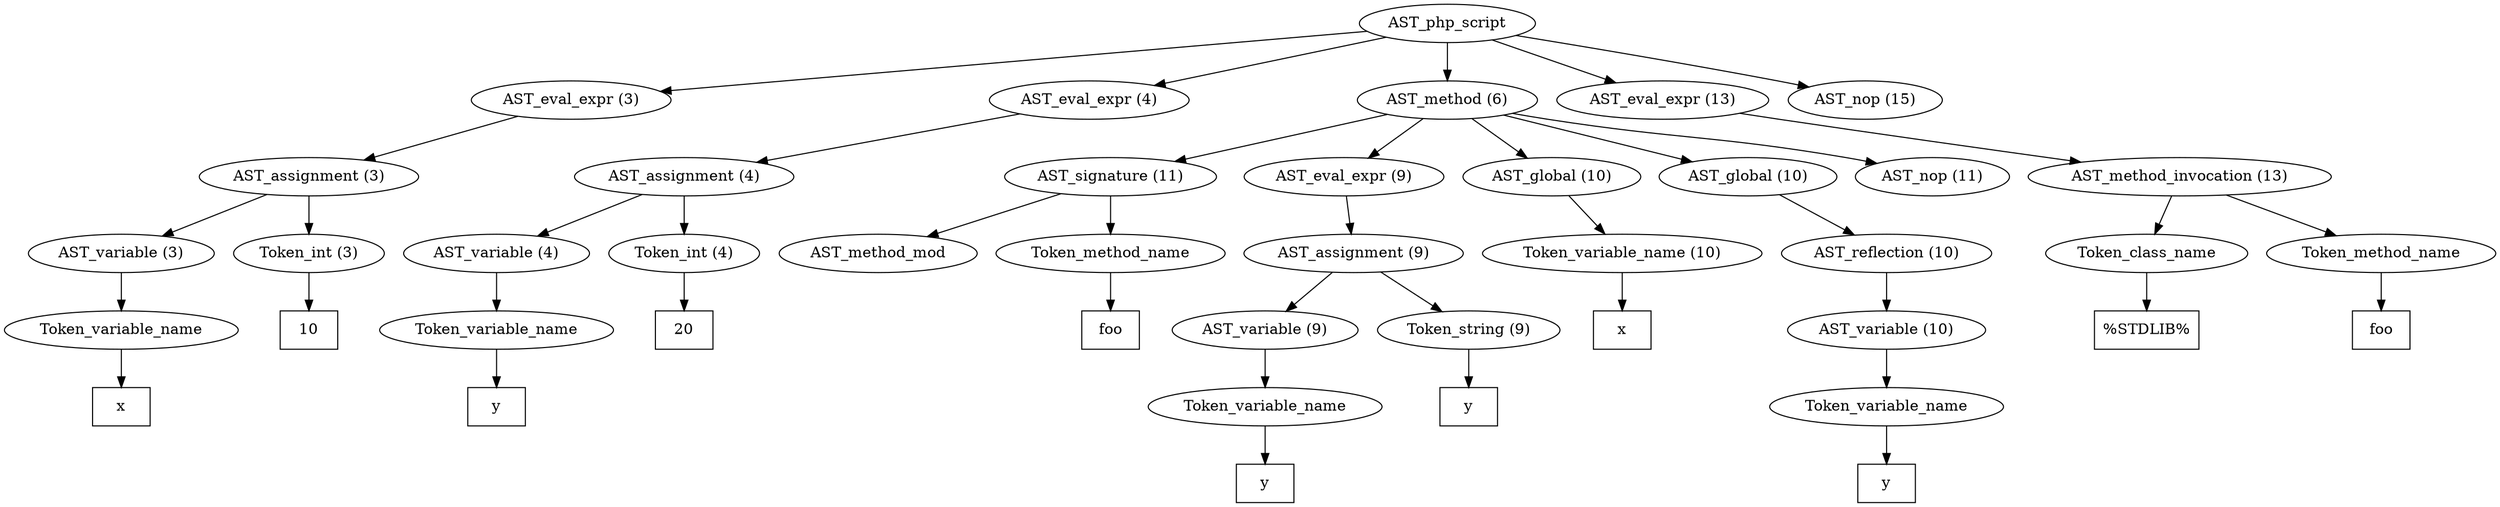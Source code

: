 /*
 * AST in dot format generated by phc -- the PHP compiler
 */

digraph AST {
node_0 [label="AST_php_script"];
node_1 [label="AST_eval_expr (3)"];
node_2 [label="AST_assignment (3)"];
node_3 [label="AST_variable (3)"];
node_4 [label="Token_variable_name"];
node_5 [label="x", shape=box]
node_4 -> node_5;
node_3 -> node_4;
node_6 [label="Token_int (3)"];
node_7 [label="10", shape=box]
node_6 -> node_7;
node_2 -> node_6;
node_2 -> node_3;
node_1 -> node_2;
node_8 [label="AST_eval_expr (4)"];
node_9 [label="AST_assignment (4)"];
node_10 [label="AST_variable (4)"];
node_11 [label="Token_variable_name"];
node_12 [label="y", shape=box]
node_11 -> node_12;
node_10 -> node_11;
node_13 [label="Token_int (4)"];
node_14 [label="20", shape=box]
node_13 -> node_14;
node_9 -> node_13;
node_9 -> node_10;
node_8 -> node_9;
node_15 [label="AST_method (6)"];
node_16 [label="AST_signature (11)"];
node_17 [label="AST_method_mod"];
node_18 [label="Token_method_name"];
node_19 [label="foo", shape=box]
node_18 -> node_19;
node_16 -> node_18;
node_16 -> node_17;
node_20 [label="AST_eval_expr (9)"];
node_21 [label="AST_assignment (9)"];
node_22 [label="AST_variable (9)"];
node_23 [label="Token_variable_name"];
node_24 [label="y", shape=box]
node_23 -> node_24;
node_22 -> node_23;
node_25 [label="Token_string (9)"];
node_26 [label="y", shape=box]
node_25 -> node_26;
node_21 -> node_25;
node_21 -> node_22;
node_20 -> node_21;
node_27 [label="AST_global (10)"];
node_28 [label="Token_variable_name (10)"];
node_29 [label="x", shape=box]
node_28 -> node_29;
node_27 -> node_28;
node_30 [label="AST_global (10)"];
node_31 [label="AST_reflection (10)"];
node_32 [label="AST_variable (10)"];
node_33 [label="Token_variable_name"];
node_34 [label="y", shape=box]
node_33 -> node_34;
node_32 -> node_33;
node_31 -> node_32;
node_30 -> node_31;
node_35 [label="AST_nop (11)"];
node_15 -> node_35;
node_15 -> node_30;
node_15 -> node_27;
node_15 -> node_20;
node_15 -> node_16;
node_36 [label="AST_eval_expr (13)"];
node_37 [label="AST_method_invocation (13)"];
node_38 [label="Token_class_name"];
node_39 [label="%STDLIB%", shape=box]
node_38 -> node_39;
node_40 [label="Token_method_name"];
node_41 [label="foo", shape=box]
node_40 -> node_41;
node_37 -> node_40;
node_37 -> node_38;
node_36 -> node_37;
node_42 [label="AST_nop (15)"];
node_0 -> node_42;
node_0 -> node_36;
node_0 -> node_15;
node_0 -> node_8;
node_0 -> node_1;
}

